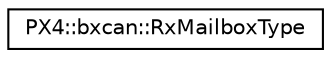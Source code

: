 digraph "Graphical Class Hierarchy"
{
 // INTERACTIVE_SVG=YES
  edge [fontname="Helvetica",fontsize="10",labelfontname="Helvetica",labelfontsize="10"];
  node [fontname="Helvetica",fontsize="10",shape=record];
  rankdir="LR";
  Node1 [label="PX4::bxcan::RxMailboxType",height=0.2,width=0.4,color="black", fillcolor="white", style="filled",URL="$structPX4_1_1bxcan_1_1RxMailboxType.html"];
}
